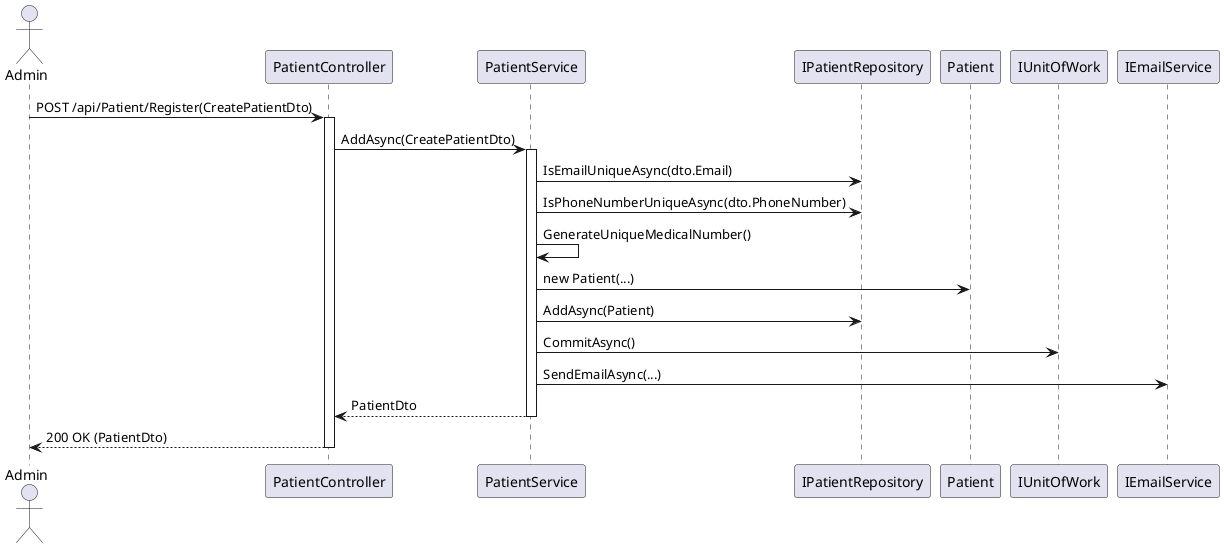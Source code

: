 @startuml
actor Admin
participant "PatientController" as PC
participant "PatientService" as PS
participant "IPatientRepository" as IPR
participant "Patient" as P
participant "IUnitOfWork" as UOW
participant "IEmailService" as ES

Admin -> PC : POST /api/Patient/Register(CreatePatientDto)
activate PC

PC -> PS : AddAsync(CreatePatientDto)
activate PS

PS -> IPR : IsEmailUniqueAsync(dto.Email)
PS -> IPR : IsPhoneNumberUniqueAsync(dto.PhoneNumber)

PS -> PS : GenerateUniqueMedicalNumber()
PS -> P : new Patient(...)

PS -> IPR : AddAsync(Patient)
PS -> UOW : CommitAsync()

PS -> ES : SendEmailAsync(...)

PS --> PC : PatientDto
deactivate PS

PC --> Admin : 200 OK (PatientDto)
deactivate PC
@enduml
